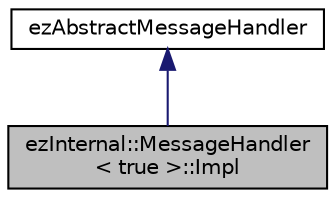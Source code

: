 digraph "ezInternal::MessageHandler&lt; true &gt;::Impl"
{
 // LATEX_PDF_SIZE
  edge [fontname="Helvetica",fontsize="10",labelfontname="Helvetica",labelfontsize="10"];
  node [fontname="Helvetica",fontsize="10",shape=record];
  Node1 [label="ezInternal::MessageHandler\l\< true \>::Impl",height=0.2,width=0.4,color="black", fillcolor="grey75", style="filled", fontcolor="black",tooltip=" "];
  Node2 -> Node1 [dir="back",color="midnightblue",fontsize="10",style="solid",fontname="Helvetica"];
  Node2 [label="ezAbstractMessageHandler",height=0.2,width=0.4,color="black", fillcolor="white", style="filled",URL="$d5/d1b/classez_abstract_message_handler.htm",tooltip="The base class for all message handlers that a type provides."];
}

